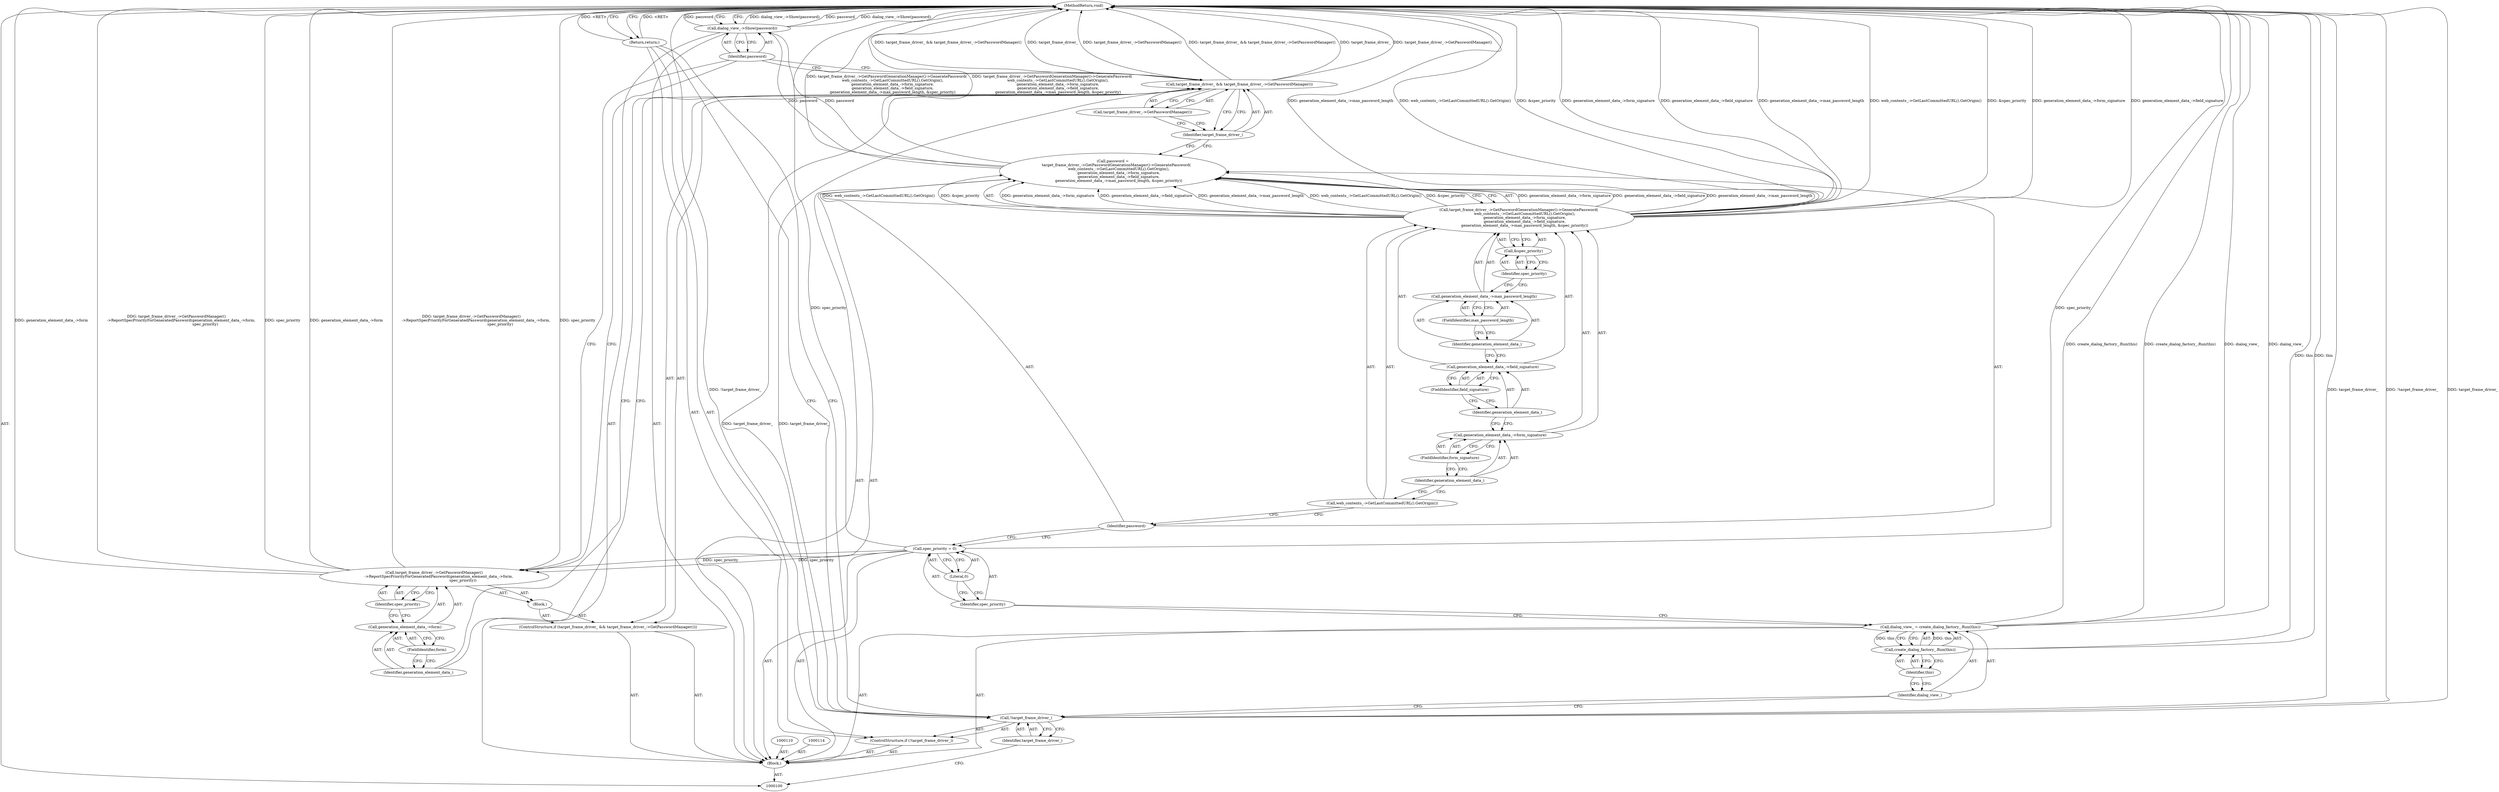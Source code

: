digraph "1_Chrome_961d0cda4cfc3bcf04aa48ccc32772d63af12d9b_10" {
"1000142" [label="(MethodReturn,void)"];
"1000101" [label="(Block,)"];
"1000122" [label="(Call,generation_element_data_->field_signature)"];
"1000123" [label="(Identifier,generation_element_data_)"];
"1000124" [label="(FieldIdentifier,field_signature)"];
"1000125" [label="(Call,generation_element_data_->max_password_length)"];
"1000126" [label="(Identifier,generation_element_data_)"];
"1000127" [label="(FieldIdentifier,max_password_length)"];
"1000128" [label="(Call,&spec_priority)"];
"1000129" [label="(Identifier,spec_priority)"];
"1000130" [label="(ControlStructure,if (target_frame_driver_ && target_frame_driver_->GetPasswordManager()))"];
"1000133" [label="(Call,target_frame_driver_->GetPasswordManager())"];
"1000131" [label="(Call,target_frame_driver_ && target_frame_driver_->GetPasswordManager())"];
"1000132" [label="(Identifier,target_frame_driver_)"];
"1000134" [label="(Block,)"];
"1000135" [label="(Call,target_frame_driver_->GetPasswordManager()\n        ->ReportSpecPriorityForGeneratedPassword(generation_element_data_->form,\n                                                 spec_priority))"];
"1000136" [label="(Call,generation_element_data_->form)"];
"1000137" [label="(Identifier,generation_element_data_)"];
"1000138" [label="(FieldIdentifier,form)"];
"1000139" [label="(Identifier,spec_priority)"];
"1000140" [label="(Call,dialog_view_->Show(password))"];
"1000141" [label="(Identifier,password)"];
"1000102" [label="(ControlStructure,if (!target_frame_driver_))"];
"1000103" [label="(Call,!target_frame_driver_)"];
"1000104" [label="(Identifier,target_frame_driver_)"];
"1000105" [label="(Return,return;)"];
"1000108" [label="(Call,create_dialog_factory_.Run(this))"];
"1000106" [label="(Call,dialog_view_ = create_dialog_factory_.Run(this))"];
"1000107" [label="(Identifier,dialog_view_)"];
"1000109" [label="(Identifier,this)"];
"1000111" [label="(Call,spec_priority = 0)"];
"1000112" [label="(Identifier,spec_priority)"];
"1000113" [label="(Literal,0)"];
"1000115" [label="(Call,password =\n      target_frame_driver_->GetPasswordGenerationManager()->GeneratePassword(\n          web_contents_->GetLastCommittedURL().GetOrigin(),\n          generation_element_data_->form_signature,\n          generation_element_data_->field_signature,\n          generation_element_data_->max_password_length, &spec_priority))"];
"1000116" [label="(Identifier,password)"];
"1000117" [label="(Call,target_frame_driver_->GetPasswordGenerationManager()->GeneratePassword(\n          web_contents_->GetLastCommittedURL().GetOrigin(),\n          generation_element_data_->form_signature,\n          generation_element_data_->field_signature,\n          generation_element_data_->max_password_length, &spec_priority))"];
"1000118" [label="(Call,web_contents_->GetLastCommittedURL().GetOrigin())"];
"1000119" [label="(Call,generation_element_data_->form_signature)"];
"1000120" [label="(Identifier,generation_element_data_)"];
"1000121" [label="(FieldIdentifier,form_signature)"];
"1000142" -> "1000100"  [label="AST: "];
"1000142" -> "1000105"  [label="CFG: "];
"1000142" -> "1000140"  [label="CFG: "];
"1000115" -> "1000142"  [label="DDG: target_frame_driver_->GetPasswordGenerationManager()->GeneratePassword(\n          web_contents_->GetLastCommittedURL().GetOrigin(),\n          generation_element_data_->form_signature,\n          generation_element_data_->field_signature,\n          generation_element_data_->max_password_length, &spec_priority)"];
"1000117" -> "1000142"  [label="DDG: generation_element_data_->max_password_length"];
"1000117" -> "1000142"  [label="DDG: web_contents_->GetLastCommittedURL().GetOrigin()"];
"1000117" -> "1000142"  [label="DDG: &spec_priority"];
"1000117" -> "1000142"  [label="DDG: generation_element_data_->form_signature"];
"1000117" -> "1000142"  [label="DDG: generation_element_data_->field_signature"];
"1000106" -> "1000142"  [label="DDG: create_dialog_factory_.Run(this)"];
"1000106" -> "1000142"  [label="DDG: dialog_view_"];
"1000103" -> "1000142"  [label="DDG: target_frame_driver_"];
"1000103" -> "1000142"  [label="DDG: !target_frame_driver_"];
"1000140" -> "1000142"  [label="DDG: dialog_view_->Show(password)"];
"1000140" -> "1000142"  [label="DDG: password"];
"1000135" -> "1000142"  [label="DDG: target_frame_driver_->GetPasswordManager()\n        ->ReportSpecPriorityForGeneratedPassword(generation_element_data_->form,\n                                                 spec_priority)"];
"1000135" -> "1000142"  [label="DDG: spec_priority"];
"1000135" -> "1000142"  [label="DDG: generation_element_data_->form"];
"1000131" -> "1000142"  [label="DDG: target_frame_driver_ && target_frame_driver_->GetPasswordManager()"];
"1000131" -> "1000142"  [label="DDG: target_frame_driver_"];
"1000131" -> "1000142"  [label="DDG: target_frame_driver_->GetPasswordManager()"];
"1000111" -> "1000142"  [label="DDG: spec_priority"];
"1000108" -> "1000142"  [label="DDG: this"];
"1000105" -> "1000142"  [label="DDG: <RET>"];
"1000101" -> "1000100"  [label="AST: "];
"1000102" -> "1000101"  [label="AST: "];
"1000106" -> "1000101"  [label="AST: "];
"1000110" -> "1000101"  [label="AST: "];
"1000111" -> "1000101"  [label="AST: "];
"1000114" -> "1000101"  [label="AST: "];
"1000115" -> "1000101"  [label="AST: "];
"1000130" -> "1000101"  [label="AST: "];
"1000140" -> "1000101"  [label="AST: "];
"1000122" -> "1000117"  [label="AST: "];
"1000122" -> "1000124"  [label="CFG: "];
"1000123" -> "1000122"  [label="AST: "];
"1000124" -> "1000122"  [label="AST: "];
"1000126" -> "1000122"  [label="CFG: "];
"1000123" -> "1000122"  [label="AST: "];
"1000123" -> "1000119"  [label="CFG: "];
"1000124" -> "1000123"  [label="CFG: "];
"1000124" -> "1000122"  [label="AST: "];
"1000124" -> "1000123"  [label="CFG: "];
"1000122" -> "1000124"  [label="CFG: "];
"1000125" -> "1000117"  [label="AST: "];
"1000125" -> "1000127"  [label="CFG: "];
"1000126" -> "1000125"  [label="AST: "];
"1000127" -> "1000125"  [label="AST: "];
"1000129" -> "1000125"  [label="CFG: "];
"1000126" -> "1000125"  [label="AST: "];
"1000126" -> "1000122"  [label="CFG: "];
"1000127" -> "1000126"  [label="CFG: "];
"1000127" -> "1000125"  [label="AST: "];
"1000127" -> "1000126"  [label="CFG: "];
"1000125" -> "1000127"  [label="CFG: "];
"1000128" -> "1000117"  [label="AST: "];
"1000128" -> "1000129"  [label="CFG: "];
"1000129" -> "1000128"  [label="AST: "];
"1000117" -> "1000128"  [label="CFG: "];
"1000129" -> "1000128"  [label="AST: "];
"1000129" -> "1000125"  [label="CFG: "];
"1000128" -> "1000129"  [label="CFG: "];
"1000130" -> "1000101"  [label="AST: "];
"1000131" -> "1000130"  [label="AST: "];
"1000134" -> "1000130"  [label="AST: "];
"1000133" -> "1000131"  [label="AST: "];
"1000133" -> "1000132"  [label="CFG: "];
"1000131" -> "1000133"  [label="CFG: "];
"1000131" -> "1000130"  [label="AST: "];
"1000131" -> "1000132"  [label="CFG: "];
"1000131" -> "1000133"  [label="CFG: "];
"1000132" -> "1000131"  [label="AST: "];
"1000133" -> "1000131"  [label="AST: "];
"1000137" -> "1000131"  [label="CFG: "];
"1000141" -> "1000131"  [label="CFG: "];
"1000131" -> "1000142"  [label="DDG: target_frame_driver_ && target_frame_driver_->GetPasswordManager()"];
"1000131" -> "1000142"  [label="DDG: target_frame_driver_"];
"1000131" -> "1000142"  [label="DDG: target_frame_driver_->GetPasswordManager()"];
"1000103" -> "1000131"  [label="DDG: target_frame_driver_"];
"1000132" -> "1000131"  [label="AST: "];
"1000132" -> "1000115"  [label="CFG: "];
"1000133" -> "1000132"  [label="CFG: "];
"1000131" -> "1000132"  [label="CFG: "];
"1000134" -> "1000130"  [label="AST: "];
"1000135" -> "1000134"  [label="AST: "];
"1000135" -> "1000134"  [label="AST: "];
"1000135" -> "1000139"  [label="CFG: "];
"1000136" -> "1000135"  [label="AST: "];
"1000139" -> "1000135"  [label="AST: "];
"1000141" -> "1000135"  [label="CFG: "];
"1000135" -> "1000142"  [label="DDG: target_frame_driver_->GetPasswordManager()\n        ->ReportSpecPriorityForGeneratedPassword(generation_element_data_->form,\n                                                 spec_priority)"];
"1000135" -> "1000142"  [label="DDG: spec_priority"];
"1000135" -> "1000142"  [label="DDG: generation_element_data_->form"];
"1000111" -> "1000135"  [label="DDG: spec_priority"];
"1000136" -> "1000135"  [label="AST: "];
"1000136" -> "1000138"  [label="CFG: "];
"1000137" -> "1000136"  [label="AST: "];
"1000138" -> "1000136"  [label="AST: "];
"1000139" -> "1000136"  [label="CFG: "];
"1000137" -> "1000136"  [label="AST: "];
"1000137" -> "1000131"  [label="CFG: "];
"1000138" -> "1000137"  [label="CFG: "];
"1000138" -> "1000136"  [label="AST: "];
"1000138" -> "1000137"  [label="CFG: "];
"1000136" -> "1000138"  [label="CFG: "];
"1000139" -> "1000135"  [label="AST: "];
"1000139" -> "1000136"  [label="CFG: "];
"1000135" -> "1000139"  [label="CFG: "];
"1000140" -> "1000101"  [label="AST: "];
"1000140" -> "1000141"  [label="CFG: "];
"1000141" -> "1000140"  [label="AST: "];
"1000142" -> "1000140"  [label="CFG: "];
"1000140" -> "1000142"  [label="DDG: dialog_view_->Show(password)"];
"1000140" -> "1000142"  [label="DDG: password"];
"1000115" -> "1000140"  [label="DDG: password"];
"1000141" -> "1000140"  [label="AST: "];
"1000141" -> "1000135"  [label="CFG: "];
"1000141" -> "1000131"  [label="CFG: "];
"1000140" -> "1000141"  [label="CFG: "];
"1000102" -> "1000101"  [label="AST: "];
"1000103" -> "1000102"  [label="AST: "];
"1000105" -> "1000102"  [label="AST: "];
"1000103" -> "1000102"  [label="AST: "];
"1000103" -> "1000104"  [label="CFG: "];
"1000104" -> "1000103"  [label="AST: "];
"1000105" -> "1000103"  [label="CFG: "];
"1000107" -> "1000103"  [label="CFG: "];
"1000103" -> "1000142"  [label="DDG: target_frame_driver_"];
"1000103" -> "1000142"  [label="DDG: !target_frame_driver_"];
"1000103" -> "1000131"  [label="DDG: target_frame_driver_"];
"1000104" -> "1000103"  [label="AST: "];
"1000104" -> "1000100"  [label="CFG: "];
"1000103" -> "1000104"  [label="CFG: "];
"1000105" -> "1000102"  [label="AST: "];
"1000105" -> "1000103"  [label="CFG: "];
"1000142" -> "1000105"  [label="CFG: "];
"1000105" -> "1000142"  [label="DDG: <RET>"];
"1000108" -> "1000106"  [label="AST: "];
"1000108" -> "1000109"  [label="CFG: "];
"1000109" -> "1000108"  [label="AST: "];
"1000106" -> "1000108"  [label="CFG: "];
"1000108" -> "1000142"  [label="DDG: this"];
"1000108" -> "1000106"  [label="DDG: this"];
"1000106" -> "1000101"  [label="AST: "];
"1000106" -> "1000108"  [label="CFG: "];
"1000107" -> "1000106"  [label="AST: "];
"1000108" -> "1000106"  [label="AST: "];
"1000112" -> "1000106"  [label="CFG: "];
"1000106" -> "1000142"  [label="DDG: create_dialog_factory_.Run(this)"];
"1000106" -> "1000142"  [label="DDG: dialog_view_"];
"1000108" -> "1000106"  [label="DDG: this"];
"1000107" -> "1000106"  [label="AST: "];
"1000107" -> "1000103"  [label="CFG: "];
"1000109" -> "1000107"  [label="CFG: "];
"1000109" -> "1000108"  [label="AST: "];
"1000109" -> "1000107"  [label="CFG: "];
"1000108" -> "1000109"  [label="CFG: "];
"1000111" -> "1000101"  [label="AST: "];
"1000111" -> "1000113"  [label="CFG: "];
"1000112" -> "1000111"  [label="AST: "];
"1000113" -> "1000111"  [label="AST: "];
"1000116" -> "1000111"  [label="CFG: "];
"1000111" -> "1000142"  [label="DDG: spec_priority"];
"1000111" -> "1000135"  [label="DDG: spec_priority"];
"1000112" -> "1000111"  [label="AST: "];
"1000112" -> "1000106"  [label="CFG: "];
"1000113" -> "1000112"  [label="CFG: "];
"1000113" -> "1000111"  [label="AST: "];
"1000113" -> "1000112"  [label="CFG: "];
"1000111" -> "1000113"  [label="CFG: "];
"1000115" -> "1000101"  [label="AST: "];
"1000115" -> "1000117"  [label="CFG: "];
"1000116" -> "1000115"  [label="AST: "];
"1000117" -> "1000115"  [label="AST: "];
"1000132" -> "1000115"  [label="CFG: "];
"1000115" -> "1000142"  [label="DDG: target_frame_driver_->GetPasswordGenerationManager()->GeneratePassword(\n          web_contents_->GetLastCommittedURL().GetOrigin(),\n          generation_element_data_->form_signature,\n          generation_element_data_->field_signature,\n          generation_element_data_->max_password_length, &spec_priority)"];
"1000117" -> "1000115"  [label="DDG: generation_element_data_->form_signature"];
"1000117" -> "1000115"  [label="DDG: generation_element_data_->field_signature"];
"1000117" -> "1000115"  [label="DDG: generation_element_data_->max_password_length"];
"1000117" -> "1000115"  [label="DDG: web_contents_->GetLastCommittedURL().GetOrigin()"];
"1000117" -> "1000115"  [label="DDG: &spec_priority"];
"1000115" -> "1000140"  [label="DDG: password"];
"1000116" -> "1000115"  [label="AST: "];
"1000116" -> "1000111"  [label="CFG: "];
"1000118" -> "1000116"  [label="CFG: "];
"1000117" -> "1000115"  [label="AST: "];
"1000117" -> "1000128"  [label="CFG: "];
"1000118" -> "1000117"  [label="AST: "];
"1000119" -> "1000117"  [label="AST: "];
"1000122" -> "1000117"  [label="AST: "];
"1000125" -> "1000117"  [label="AST: "];
"1000128" -> "1000117"  [label="AST: "];
"1000115" -> "1000117"  [label="CFG: "];
"1000117" -> "1000142"  [label="DDG: generation_element_data_->max_password_length"];
"1000117" -> "1000142"  [label="DDG: web_contents_->GetLastCommittedURL().GetOrigin()"];
"1000117" -> "1000142"  [label="DDG: &spec_priority"];
"1000117" -> "1000142"  [label="DDG: generation_element_data_->form_signature"];
"1000117" -> "1000142"  [label="DDG: generation_element_data_->field_signature"];
"1000117" -> "1000115"  [label="DDG: generation_element_data_->form_signature"];
"1000117" -> "1000115"  [label="DDG: generation_element_data_->field_signature"];
"1000117" -> "1000115"  [label="DDG: generation_element_data_->max_password_length"];
"1000117" -> "1000115"  [label="DDG: web_contents_->GetLastCommittedURL().GetOrigin()"];
"1000117" -> "1000115"  [label="DDG: &spec_priority"];
"1000118" -> "1000117"  [label="AST: "];
"1000118" -> "1000116"  [label="CFG: "];
"1000120" -> "1000118"  [label="CFG: "];
"1000119" -> "1000117"  [label="AST: "];
"1000119" -> "1000121"  [label="CFG: "];
"1000120" -> "1000119"  [label="AST: "];
"1000121" -> "1000119"  [label="AST: "];
"1000123" -> "1000119"  [label="CFG: "];
"1000120" -> "1000119"  [label="AST: "];
"1000120" -> "1000118"  [label="CFG: "];
"1000121" -> "1000120"  [label="CFG: "];
"1000121" -> "1000119"  [label="AST: "];
"1000121" -> "1000120"  [label="CFG: "];
"1000119" -> "1000121"  [label="CFG: "];
}
